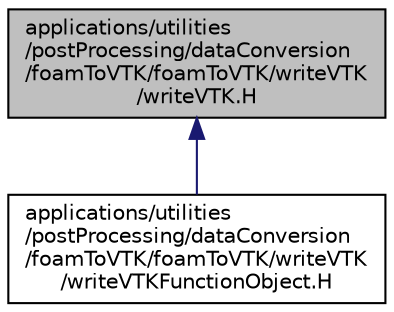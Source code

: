 digraph "applications/utilities/postProcessing/dataConversion/foamToVTK/foamToVTK/writeVTK/writeVTK.H"
{
  bgcolor="transparent";
  edge [fontname="Helvetica",fontsize="10",labelfontname="Helvetica",labelfontsize="10"];
  node [fontname="Helvetica",fontsize="10",shape=record];
  Node1 [label="applications/utilities\l/postProcessing/dataConversion\l/foamToVTK/foamToVTK/writeVTK\l/writeVTK.H",height=0.2,width=0.4,color="black", fillcolor="grey75", style="filled", fontcolor="black"];
  Node1 -> Node2 [dir="back",color="midnightblue",fontsize="10",style="solid",fontname="Helvetica"];
  Node2 [label="applications/utilities\l/postProcessing/dataConversion\l/foamToVTK/foamToVTK/writeVTK\l/writeVTKFunctionObject.H",height=0.2,width=0.4,color="black",URL="$a04439.html"];
}

